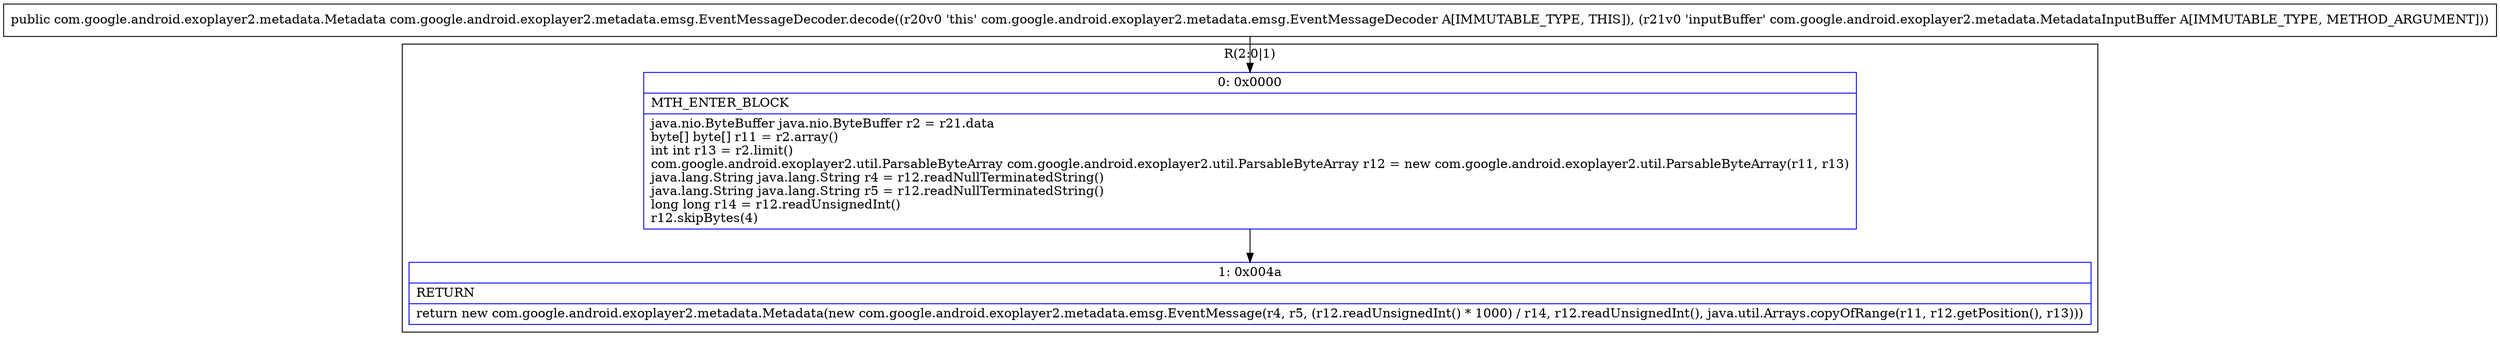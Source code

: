 digraph "CFG forcom.google.android.exoplayer2.metadata.emsg.EventMessageDecoder.decode(Lcom\/google\/android\/exoplayer2\/metadata\/MetadataInputBuffer;)Lcom\/google\/android\/exoplayer2\/metadata\/Metadata;" {
subgraph cluster_Region_1313483301 {
label = "R(2:0|1)";
node [shape=record,color=blue];
Node_0 [shape=record,label="{0\:\ 0x0000|MTH_ENTER_BLOCK\l|java.nio.ByteBuffer java.nio.ByteBuffer r2 = r21.data\lbyte[] byte[] r11 = r2.array()\lint int r13 = r2.limit()\lcom.google.android.exoplayer2.util.ParsableByteArray com.google.android.exoplayer2.util.ParsableByteArray r12 = new com.google.android.exoplayer2.util.ParsableByteArray(r11, r13)\ljava.lang.String java.lang.String r4 = r12.readNullTerminatedString()\ljava.lang.String java.lang.String r5 = r12.readNullTerminatedString()\llong long r14 = r12.readUnsignedInt()\lr12.skipBytes(4)\l}"];
Node_1 [shape=record,label="{1\:\ 0x004a|RETURN\l|return new com.google.android.exoplayer2.metadata.Metadata(new com.google.android.exoplayer2.metadata.emsg.EventMessage(r4, r5, (r12.readUnsignedInt() * 1000) \/ r14, r12.readUnsignedInt(), java.util.Arrays.copyOfRange(r11, r12.getPosition(), r13)))\l}"];
}
MethodNode[shape=record,label="{public com.google.android.exoplayer2.metadata.Metadata com.google.android.exoplayer2.metadata.emsg.EventMessageDecoder.decode((r20v0 'this' com.google.android.exoplayer2.metadata.emsg.EventMessageDecoder A[IMMUTABLE_TYPE, THIS]), (r21v0 'inputBuffer' com.google.android.exoplayer2.metadata.MetadataInputBuffer A[IMMUTABLE_TYPE, METHOD_ARGUMENT])) }"];
MethodNode -> Node_0;
Node_0 -> Node_1;
}

